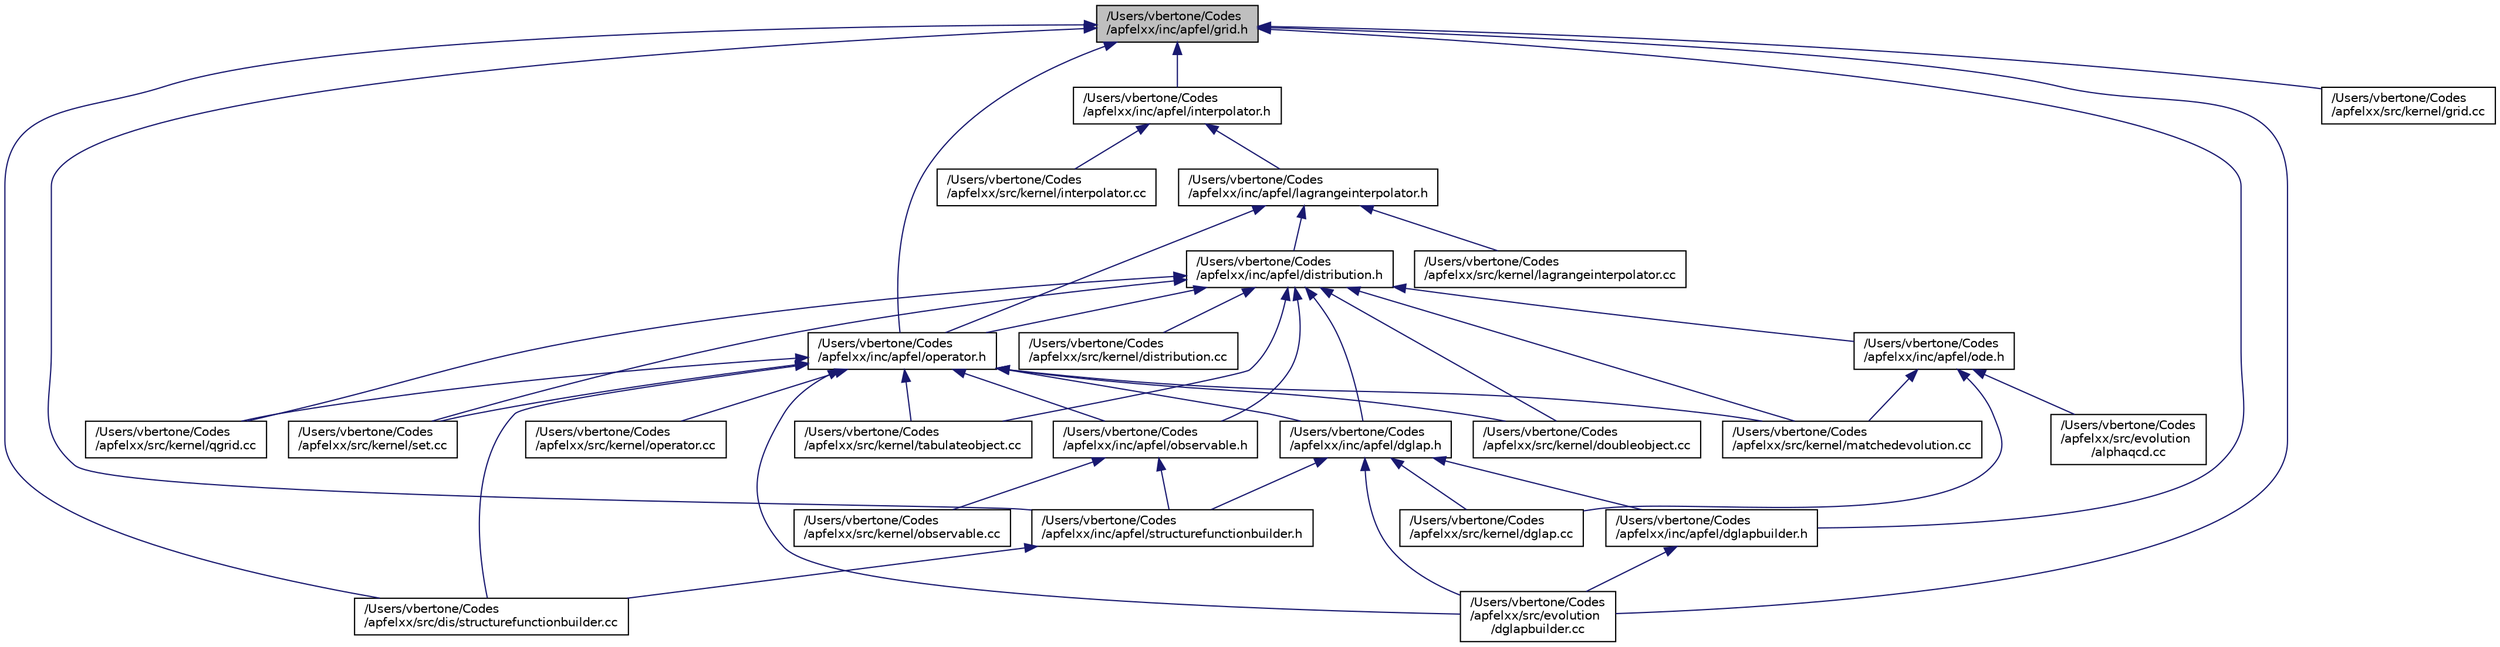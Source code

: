 digraph "/Users/vbertone/Codes/apfelxx/inc/apfel/grid.h"
{
  edge [fontname="Helvetica",fontsize="10",labelfontname="Helvetica",labelfontsize="10"];
  node [fontname="Helvetica",fontsize="10",shape=record];
  Node5 [label="/Users/vbertone/Codes\l/apfelxx/inc/apfel/grid.h",height=0.2,width=0.4,color="black", fillcolor="grey75", style="filled", fontcolor="black"];
  Node5 -> Node6 [dir="back",color="midnightblue",fontsize="10",style="solid",fontname="Helvetica"];
  Node6 [label="/Users/vbertone/Codes\l/apfelxx/src/dis/structurefunctionbuilder.cc",height=0.2,width=0.4,color="black", fillcolor="white", style="filled",URL="$a00011.html"];
  Node5 -> Node7 [dir="back",color="midnightblue",fontsize="10",style="solid",fontname="Helvetica"];
  Node7 [label="/Users/vbertone/Codes\l/apfelxx/src/evolution\l/dglapbuilder.cc",height=0.2,width=0.4,color="black", fillcolor="white", style="filled",URL="$a00020.html"];
  Node5 -> Node8 [dir="back",color="midnightblue",fontsize="10",style="solid",fontname="Helvetica"];
  Node8 [label="/Users/vbertone/Codes\l/apfelxx/src/kernel/grid.cc",height=0.2,width=0.4,color="black", fillcolor="white", style="filled",URL="$a00044.html"];
  Node5 -> Node9 [dir="back",color="midnightblue",fontsize="10",style="solid",fontname="Helvetica"];
  Node9 [label="/Users/vbertone/Codes\l/apfelxx/inc/apfel/dglapbuilder.h",height=0.2,width=0.4,color="black", fillcolor="white", style="filled",URL="$a00101.html"];
  Node9 -> Node7 [dir="back",color="midnightblue",fontsize="10",style="solid",fontname="Helvetica"];
  Node5 -> Node10 [dir="back",color="midnightblue",fontsize="10",style="solid",fontname="Helvetica"];
  Node10 [label="/Users/vbertone/Codes\l/apfelxx/inc/apfel/interpolator.h",height=0.2,width=0.4,color="black", fillcolor="white", style="filled",URL="$a00125.html"];
  Node10 -> Node11 [dir="back",color="midnightblue",fontsize="10",style="solid",fontname="Helvetica"];
  Node11 [label="/Users/vbertone/Codes\l/apfelxx/src/kernel/interpolator.cc",height=0.2,width=0.4,color="black", fillcolor="white", style="filled",URL="$a00050.html"];
  Node10 -> Node12 [dir="back",color="midnightblue",fontsize="10",style="solid",fontname="Helvetica"];
  Node12 [label="/Users/vbertone/Codes\l/apfelxx/inc/apfel/lagrangeinterpolator.h",height=0.2,width=0.4,color="black", fillcolor="white", style="filled",URL="$a00128.html"];
  Node12 -> Node13 [dir="back",color="midnightblue",fontsize="10",style="solid",fontname="Helvetica"];
  Node13 [label="/Users/vbertone/Codes\l/apfelxx/src/kernel/lagrangeinterpolator.cc",height=0.2,width=0.4,color="black", fillcolor="white", style="filled",URL="$a00053.html"];
  Node12 -> Node14 [dir="back",color="midnightblue",fontsize="10",style="solid",fontname="Helvetica"];
  Node14 [label="/Users/vbertone/Codes\l/apfelxx/inc/apfel/distribution.h",height=0.2,width=0.4,color="black", fillcolor="white", style="filled",URL="$a00107.html"];
  Node14 -> Node15 [dir="back",color="midnightblue",fontsize="10",style="solid",fontname="Helvetica"];
  Node15 [label="/Users/vbertone/Codes\l/apfelxx/src/kernel/distribution.cc",height=0.2,width=0.4,color="black", fillcolor="white", style="filled",URL="$a00035.html"];
  Node14 -> Node16 [dir="back",color="midnightblue",fontsize="10",style="solid",fontname="Helvetica"];
  Node16 [label="/Users/vbertone/Codes\l/apfelxx/src/kernel/doubleobject.cc",height=0.2,width=0.4,color="black", fillcolor="white", style="filled",URL="$a00038.html"];
  Node14 -> Node17 [dir="back",color="midnightblue",fontsize="10",style="solid",fontname="Helvetica"];
  Node17 [label="/Users/vbertone/Codes\l/apfelxx/src/kernel/matchedevolution.cc",height=0.2,width=0.4,color="black", fillcolor="white", style="filled",URL="$a00056.html"];
  Node14 -> Node18 [dir="back",color="midnightblue",fontsize="10",style="solid",fontname="Helvetica"];
  Node18 [label="/Users/vbertone/Codes\l/apfelxx/src/kernel/qgrid.cc",height=0.2,width=0.4,color="black", fillcolor="white", style="filled",URL="$a00068.html"];
  Node14 -> Node19 [dir="back",color="midnightblue",fontsize="10",style="solid",fontname="Helvetica"];
  Node19 [label="/Users/vbertone/Codes\l/apfelxx/src/kernel/set.cc",height=0.2,width=0.4,color="black", fillcolor="white", style="filled",URL="$a00074.html"];
  Node14 -> Node20 [dir="back",color="midnightblue",fontsize="10",style="solid",fontname="Helvetica"];
  Node20 [label="/Users/vbertone/Codes\l/apfelxx/src/kernel/tabulateobject.cc",height=0.2,width=0.4,color="black", fillcolor="white", style="filled",URL="$a00083.html"];
  Node14 -> Node21 [dir="back",color="midnightblue",fontsize="10",style="solid",fontname="Helvetica"];
  Node21 [label="/Users/vbertone/Codes\l/apfelxx/inc/apfel/dglap.h",height=0.2,width=0.4,color="black", fillcolor="white", style="filled",URL="$a00098.html"];
  Node21 -> Node7 [dir="back",color="midnightblue",fontsize="10",style="solid",fontname="Helvetica"];
  Node21 -> Node22 [dir="back",color="midnightblue",fontsize="10",style="solid",fontname="Helvetica"];
  Node22 [label="/Users/vbertone/Codes\l/apfelxx/src/kernel/dglap.cc",height=0.2,width=0.4,color="black", fillcolor="white", style="filled",URL="$a00032.html"];
  Node21 -> Node9 [dir="back",color="midnightblue",fontsize="10",style="solid",fontname="Helvetica"];
  Node21 -> Node23 [dir="back",color="midnightblue",fontsize="10",style="solid",fontname="Helvetica"];
  Node23 [label="/Users/vbertone/Codes\l/apfelxx/inc/apfel/structurefunctionbuilder.h",height=0.2,width=0.4,color="black", fillcolor="white", style="filled",URL="$a00173.html"];
  Node23 -> Node6 [dir="back",color="midnightblue",fontsize="10",style="solid",fontname="Helvetica"];
  Node14 -> Node24 [dir="back",color="midnightblue",fontsize="10",style="solid",fontname="Helvetica"];
  Node24 [label="/Users/vbertone/Codes\l/apfelxx/inc/apfel/observable.h",height=0.2,width=0.4,color="black", fillcolor="white", style="filled",URL="$a00149.html"];
  Node24 -> Node25 [dir="back",color="midnightblue",fontsize="10",style="solid",fontname="Helvetica"];
  Node25 [label="/Users/vbertone/Codes\l/apfelxx/src/kernel/observable.cc",height=0.2,width=0.4,color="black", fillcolor="white", style="filled",URL="$a00062.html"];
  Node24 -> Node23 [dir="back",color="midnightblue",fontsize="10",style="solid",fontname="Helvetica"];
  Node14 -> Node26 [dir="back",color="midnightblue",fontsize="10",style="solid",fontname="Helvetica"];
  Node26 [label="/Users/vbertone/Codes\l/apfelxx/inc/apfel/ode.h",height=0.2,width=0.4,color="black", fillcolor="white", style="filled",URL="$a00152.html"];
  Node26 -> Node27 [dir="back",color="midnightblue",fontsize="10",style="solid",fontname="Helvetica"];
  Node27 [label="/Users/vbertone/Codes\l/apfelxx/src/evolution\l/alphaqcd.cc",height=0.2,width=0.4,color="black", fillcolor="white", style="filled",URL="$a00017.html"];
  Node26 -> Node22 [dir="back",color="midnightblue",fontsize="10",style="solid",fontname="Helvetica"];
  Node26 -> Node17 [dir="back",color="midnightblue",fontsize="10",style="solid",fontname="Helvetica"];
  Node14 -> Node28 [dir="back",color="midnightblue",fontsize="10",style="solid",fontname="Helvetica"];
  Node28 [label="/Users/vbertone/Codes\l/apfelxx/inc/apfel/operator.h",height=0.2,width=0.4,color="black", fillcolor="white", style="filled",URL="$a00155.html"];
  Node28 -> Node6 [dir="back",color="midnightblue",fontsize="10",style="solid",fontname="Helvetica"];
  Node28 -> Node7 [dir="back",color="midnightblue",fontsize="10",style="solid",fontname="Helvetica"];
  Node28 -> Node16 [dir="back",color="midnightblue",fontsize="10",style="solid",fontname="Helvetica"];
  Node28 -> Node17 [dir="back",color="midnightblue",fontsize="10",style="solid",fontname="Helvetica"];
  Node28 -> Node29 [dir="back",color="midnightblue",fontsize="10",style="solid",fontname="Helvetica"];
  Node29 [label="/Users/vbertone/Codes\l/apfelxx/src/kernel/operator.cc",height=0.2,width=0.4,color="black", fillcolor="white", style="filled",URL="$a00065.html"];
  Node28 -> Node18 [dir="back",color="midnightblue",fontsize="10",style="solid",fontname="Helvetica"];
  Node28 -> Node19 [dir="back",color="midnightblue",fontsize="10",style="solid",fontname="Helvetica"];
  Node28 -> Node20 [dir="back",color="midnightblue",fontsize="10",style="solid",fontname="Helvetica"];
  Node28 -> Node21 [dir="back",color="midnightblue",fontsize="10",style="solid",fontname="Helvetica"];
  Node28 -> Node24 [dir="back",color="midnightblue",fontsize="10",style="solid",fontname="Helvetica"];
  Node12 -> Node28 [dir="back",color="midnightblue",fontsize="10",style="solid",fontname="Helvetica"];
  Node5 -> Node28 [dir="back",color="midnightblue",fontsize="10",style="solid",fontname="Helvetica"];
  Node5 -> Node23 [dir="back",color="midnightblue",fontsize="10",style="solid",fontname="Helvetica"];
}
